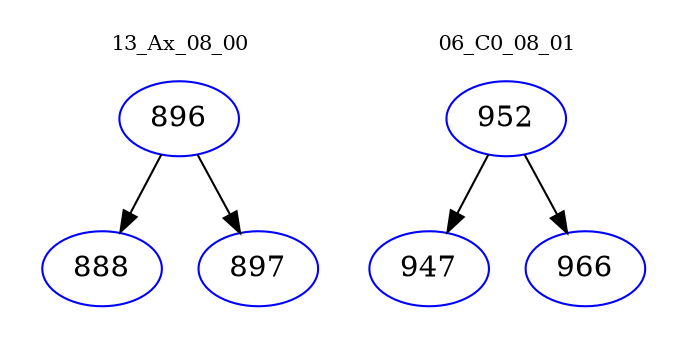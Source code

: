 digraph{
subgraph cluster_0 {
color = white
label = "13_Ax_08_00";
fontsize=10;
T0_896 [label="896", color="blue"]
T0_896 -> T0_888 [color="black"]
T0_888 [label="888", color="blue"]
T0_896 -> T0_897 [color="black"]
T0_897 [label="897", color="blue"]
}
subgraph cluster_1 {
color = white
label = "06_C0_08_01";
fontsize=10;
T1_952 [label="952", color="blue"]
T1_952 -> T1_947 [color="black"]
T1_947 [label="947", color="blue"]
T1_952 -> T1_966 [color="black"]
T1_966 [label="966", color="blue"]
}
}
